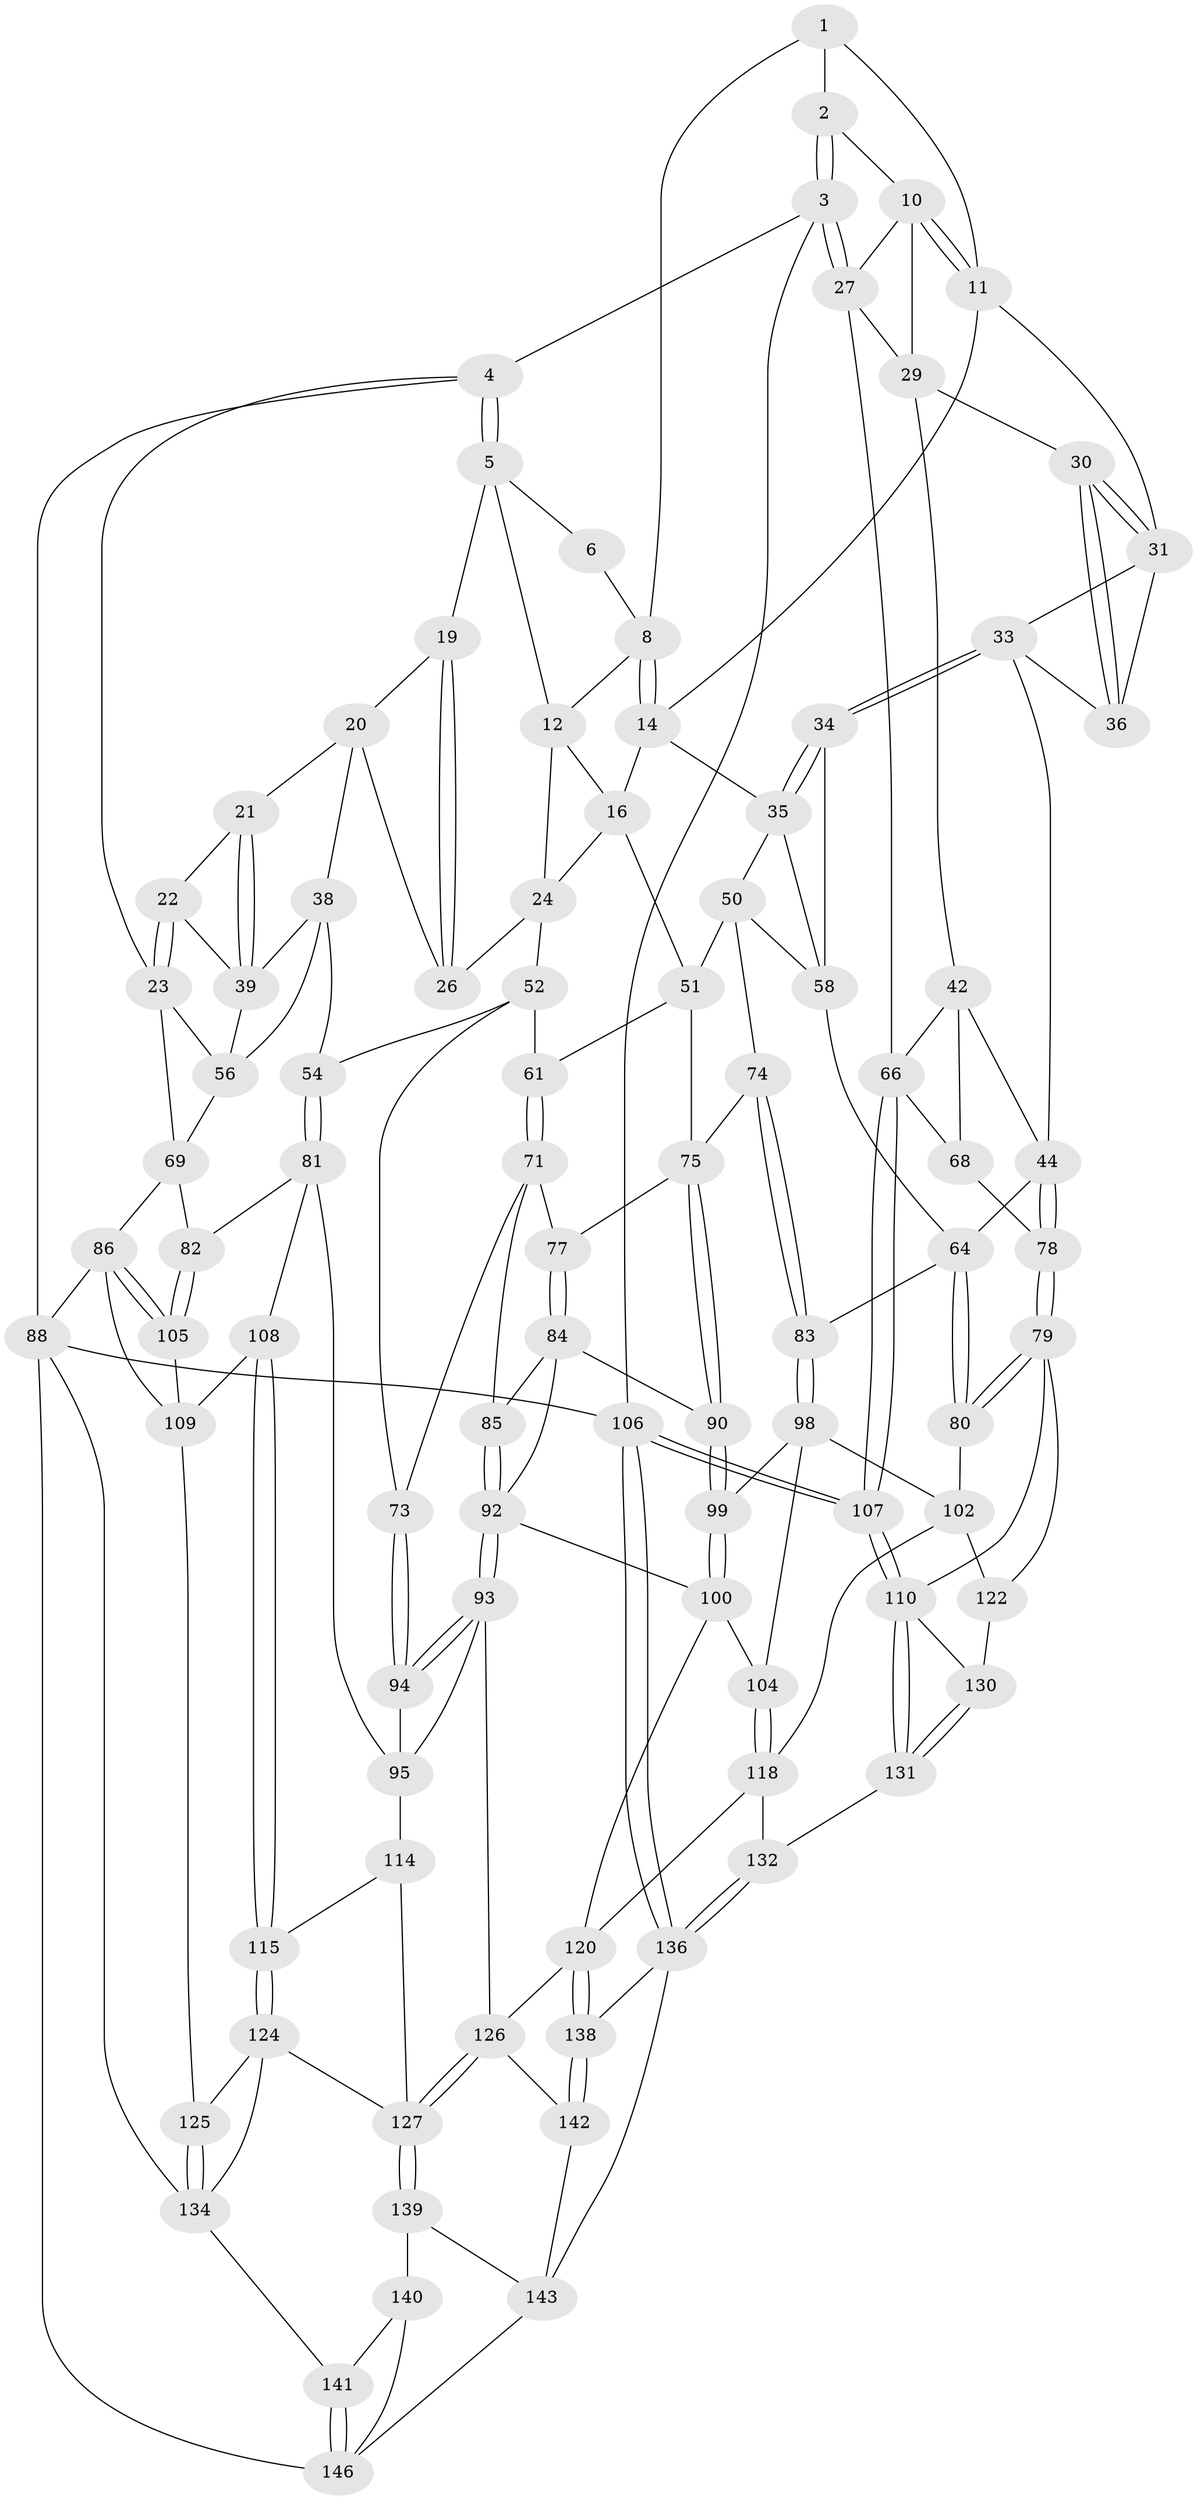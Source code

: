 // original degree distribution, {3: 0.013513513513513514, 4: 0.25, 6: 0.23648648648648649, 5: 0.5}
// Generated by graph-tools (version 1.1) at 2025/42/03/06/25 10:42:26]
// undirected, 94 vertices, 214 edges
graph export_dot {
graph [start="1"]
  node [color=gray90,style=filled];
  1 [pos="+0.7020191686720574+0",super="+7"];
  2 [pos="+0.8455979810744433+0"];
  3 [pos="+1+0"];
  4 [pos="+0+0"];
  5 [pos="+0.3353165155903228+0",super="+13"];
  6 [pos="+0.590427248699766+0"];
  8 [pos="+0.6300977736130216+0.11518770346439636",super="+9"];
  10 [pos="+0.8375837006892892+0.11153368583229514",super="+28"];
  11 [pos="+0.771798773636388+0.14829181570062183",super="+18"];
  12 [pos="+0.4685277651131009+0.11746773745924906",super="+17"];
  14 [pos="+0.6795058656185166+0.19007537724645884",super="+15"];
  16 [pos="+0.6514414976260762+0.22893908711540584",super="+48"];
  19 [pos="+0.3060856155618368+0.09362627737791179"];
  20 [pos="+0.18533389369801+0.21724535497757658",super="+37"];
  21 [pos="+0.021408989067574543+0.09986559262381152"];
  22 [pos="+0+0"];
  23 [pos="+0+0",super="+59"];
  24 [pos="+0.4524894584336232+0.257743936693747",super="+25"];
  26 [pos="+0.35775606732181037+0.2705846994706744"];
  27 [pos="+1+0",super="+47"];
  29 [pos="+0.9107700201164216+0.25751460570921414",super="+41"];
  30 [pos="+0.896674092389562+0.2605272555237622"];
  31 [pos="+0.7967802712647404+0.24058137608335292",super="+32"];
  33 [pos="+0.7584263952435294+0.34610472391980257",super="+46"];
  34 [pos="+0.7496873728439215+0.3444789305009754"];
  35 [pos="+0.6549808107421873+0.237093820068793",super="+49"];
  36 [pos="+0.8419125141217856+0.32309666061185555"];
  38 [pos="+0.18485852870016253+0.23547460929133276",super="+55"];
  39 [pos="+0.07663583520063777+0.31085372695690217",super="+40"];
  42 [pos="+0.9059597594850246+0.3874090262145332",super="+43"];
  44 [pos="+0.8352009523981351+0.4107563272791383",super="+45"];
  50 [pos="+0.581141600312393+0.4063455938560771",super="+63"];
  51 [pos="+0.5512596237939669+0.4032121331402185",super="+60"];
  52 [pos="+0.3763821358611875+0.30535830762695537",super="+53"];
  54 [pos="+0.25472072655682304+0.4268303431420176"];
  56 [pos="+0.08189137805847047+0.38882884312917415",super="+57"];
  58 [pos="+0.7031798078531942+0.3692718304147209",super="+62"];
  61 [pos="+0.48310789924467434+0.4201093724883599"];
  64 [pos="+0.7280815308077431+0.5108472921544901",super="+65"];
  66 [pos="+1+0.6343313425324073",super="+67"];
  68 [pos="+0.9714849721130648+0.5647354069463325"];
  69 [pos="+0.05501185564787137+0.45212844299651556",super="+70"];
  71 [pos="+0.4354996477314725+0.45889027661339055",super="+72"];
  73 [pos="+0.28882197334121873+0.4256332629233042"];
  74 [pos="+0.5931683185549899+0.5191632361749564"];
  75 [pos="+0.5454144980153369+0.5343484595432142",super="+76"];
  77 [pos="+0.4851654024924369+0.512545090305695"];
  78 [pos="+0.918045343207929+0.5524722458706007"];
  79 [pos="+0.7765716953493517+0.602375854431296",super="+112"];
  80 [pos="+0.7738896425705002+0.6004180506341851"];
  81 [pos="+0.192957384304582+0.5378175919506828",super="+96"];
  82 [pos="+0.09329932426622464+0.543023939136299"];
  83 [pos="+0.6329714738383906+0.5666178146860437"];
  84 [pos="+0.4722945173801087+0.5337042994426053",super="+91"];
  85 [pos="+0.41057190423623735+0.5282995526069265"];
  86 [pos="+0+0.6323848943469159",super="+87"];
  88 [pos="+0+1",super="+89"];
  90 [pos="+0.5450581033743211+0.538171838603343"];
  92 [pos="+0.3950762526904019+0.6567679119039637",super="+97"];
  93 [pos="+0.3948360687492553+0.65674577256569",super="+116"];
  94 [pos="+0.3316962762731736+0.5552448262865787"];
  95 [pos="+0.21690386559041944+0.6008489283326002",super="+113"];
  98 [pos="+0.6277046201664431+0.5742857858122866",super="+103"];
  99 [pos="+0.5545293128154168+0.5646565874779117"];
  100 [pos="+0.5403736582283725+0.6382997063793442",super="+101"];
  102 [pos="+0.6863131775447553+0.6408861116767051",super="+117"];
  104 [pos="+0.5882884631628377+0.6440188420156814"];
  105 [pos="+0.037771493337644374+0.5962183999541164"];
  106 [pos="+1+1"];
  107 [pos="+1+1"];
  108 [pos="+0.13857953161975578+0.6759717388651142"];
  109 [pos="+0.09159430850319346+0.6637614459232292",super="+123"];
  110 [pos="+0.9695759430634981+0.8517920627766838",super="+111"];
  114 [pos="+0.24656921778878688+0.7115925064191393"];
  115 [pos="+0.14666775540536764+0.6989384343706032"];
  118 [pos="+0.641413017869845+0.7330515178161182",super="+119"];
  120 [pos="+0.5608357589429758+0.8032938505884368",super="+121"];
  122 [pos="+0.6926987776212994+0.727180314656748"];
  124 [pos="+0.14550855526084847+0.7267616134211257",super="+129"];
  125 [pos="+0.06826275225500655+0.7607707417803733"];
  126 [pos="+0.3088716846910644+0.7835053043261264",super="+133"];
  127 [pos="+0.2596122045396265+0.852066952281172",super="+128"];
  130 [pos="+0.7297369114761992+0.7393406996106139"];
  131 [pos="+0.7386200317997095+0.8069038858239636"];
  132 [pos="+0.6865418896635097+0.8236572276710834"];
  134 [pos="+0.07363363938516693+0.847204299780604",super="+135"];
  136 [pos="+0.7435777434281188+1",super="+137"];
  138 [pos="+0.589041747487777+1"];
  139 [pos="+0.2645068233960697+0.8631816241907765",super="+144"];
  140 [pos="+0.14437512003524697+0.9223440681003238",super="+145"];
  141 [pos="+0.10955135513741729+0.916244546915469"];
  142 [pos="+0.4080267761071706+0.8628846936645086"];
  143 [pos="+0.36384144598512164+0.8955923282861747",super="+148"];
  146 [pos="+0.14104560805180105+1",super="+147"];
  1 -- 2;
  1 -- 8;
  1 -- 11;
  2 -- 3;
  2 -- 3;
  2 -- 10;
  3 -- 4;
  3 -- 27;
  3 -- 27;
  3 -- 106;
  4 -- 5;
  4 -- 5;
  4 -- 23;
  4 -- 88;
  5 -- 6;
  5 -- 19;
  5 -- 12;
  6 -- 8;
  8 -- 14;
  8 -- 14;
  8 -- 12;
  10 -- 11;
  10 -- 11;
  10 -- 27;
  10 -- 29;
  11 -- 14;
  11 -- 31;
  12 -- 16;
  12 -- 24;
  14 -- 16;
  14 -- 35;
  16 -- 24;
  16 -- 51;
  19 -- 20;
  19 -- 26;
  19 -- 26;
  20 -- 21;
  20 -- 26;
  20 -- 38;
  21 -- 22;
  21 -- 39;
  21 -- 39;
  22 -- 23;
  22 -- 23;
  22 -- 39;
  23 -- 56;
  23 -- 69;
  24 -- 26;
  24 -- 52;
  27 -- 66;
  27 -- 29;
  29 -- 30;
  29 -- 42;
  30 -- 31;
  30 -- 31;
  30 -- 36;
  30 -- 36;
  31 -- 33;
  31 -- 36;
  33 -- 34;
  33 -- 34;
  33 -- 36;
  33 -- 44;
  34 -- 35;
  34 -- 35;
  34 -- 58;
  35 -- 50;
  35 -- 58;
  38 -- 39;
  38 -- 54;
  38 -- 56;
  39 -- 56;
  42 -- 66;
  42 -- 44;
  42 -- 68;
  44 -- 78;
  44 -- 78;
  44 -- 64;
  50 -- 51;
  50 -- 74;
  50 -- 58;
  51 -- 61;
  51 -- 75;
  52 -- 61;
  52 -- 73;
  52 -- 54;
  54 -- 81;
  54 -- 81;
  56 -- 69;
  58 -- 64;
  61 -- 71;
  61 -- 71;
  64 -- 80;
  64 -- 80;
  64 -- 83;
  66 -- 107;
  66 -- 107;
  66 -- 68;
  68 -- 78;
  69 -- 82;
  69 -- 86;
  71 -- 77;
  71 -- 73;
  71 -- 85;
  73 -- 94;
  73 -- 94;
  74 -- 75;
  74 -- 83;
  74 -- 83;
  75 -- 90;
  75 -- 90;
  75 -- 77;
  77 -- 84;
  77 -- 84;
  78 -- 79;
  78 -- 79;
  79 -- 80;
  79 -- 80;
  79 -- 122;
  79 -- 110;
  80 -- 102;
  81 -- 82;
  81 -- 108;
  81 -- 95;
  82 -- 105;
  82 -- 105;
  83 -- 98;
  83 -- 98;
  84 -- 85;
  84 -- 90;
  84 -- 92;
  85 -- 92;
  85 -- 92;
  86 -- 105;
  86 -- 105;
  86 -- 88;
  86 -- 109;
  88 -- 146;
  88 -- 106;
  88 -- 134;
  90 -- 99;
  90 -- 99;
  92 -- 93;
  92 -- 93;
  92 -- 100;
  93 -- 94;
  93 -- 94;
  93 -- 126;
  93 -- 95;
  94 -- 95;
  95 -- 114;
  98 -- 99;
  98 -- 104;
  98 -- 102;
  99 -- 100;
  99 -- 100;
  100 -- 104;
  100 -- 120;
  102 -- 122;
  102 -- 118;
  104 -- 118;
  104 -- 118;
  105 -- 109;
  106 -- 107;
  106 -- 107;
  106 -- 136;
  106 -- 136;
  107 -- 110;
  107 -- 110;
  108 -- 109;
  108 -- 115;
  108 -- 115;
  109 -- 125;
  110 -- 131;
  110 -- 131;
  110 -- 130;
  114 -- 115;
  114 -- 127;
  115 -- 124;
  115 -- 124;
  118 -- 120;
  118 -- 132;
  120 -- 138;
  120 -- 138;
  120 -- 126;
  122 -- 130;
  124 -- 125;
  124 -- 134;
  124 -- 127;
  125 -- 134;
  125 -- 134;
  126 -- 127;
  126 -- 127;
  126 -- 142;
  127 -- 139;
  127 -- 139;
  130 -- 131;
  130 -- 131;
  131 -- 132;
  132 -- 136;
  132 -- 136;
  134 -- 141;
  136 -- 138;
  136 -- 143;
  138 -- 142;
  138 -- 142;
  139 -- 140 [weight=2];
  139 -- 143;
  140 -- 141;
  140 -- 146;
  141 -- 146;
  141 -- 146;
  142 -- 143;
  143 -- 146;
}
